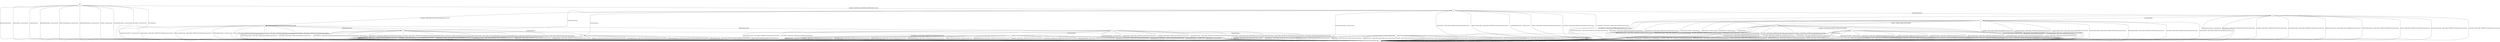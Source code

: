 digraph "" {
	graph [configurations="0.9.7-TLS10|0.9.7e-TLS10"];
	node [label="\N"];
	__start0	[feature=True,
		label="",
		shape=none];
	b	[feature=True];
	__start0 -> b	[key=0];
	c	[feature="0.9.7-TLS10|0.9.7e-TLS10"];
	b -> c	[key=0,
		feature="0.9.7-TLS10|0.9.7e-TLS10",
		label="AlertWarningCloseNotify / -"];
	b -> c	[key=1,
		feature="0.9.7-TLS10|0.9.7e-TLS10",
		label="ApplicationData / ConnectionClosed"];
	b -> c	[key=2,
		feature="0.9.7-TLS10|0.9.7e-TLS10",
		label="ChangeCipherSpec / -"];
	b -> c	[key=3,
		feature="0.9.7-TLS10|0.9.7e-TLS10",
		label="DHClientKeyExchange / ConnectionClosed"];
	b -> c	[key=4,
		feature="0.9.7-TLS10|0.9.7e-TLS10",
		label="DHEServerKeyExchange / ConnectionClosed"];
	b -> c	[key=5,
		feature="0.9.7-TLS10|0.9.7e-TLS10",
		label="ECDHClientKeyExchange / ConnectionClosed"];
	b -> c	[key=6,
		feature="0.9.7-TLS10|0.9.7e-TLS10",
		label="Finished / ConnectionClosed"];
	b -> c	[key=7,
		feature="0.9.7-TLS10|0.9.7e-TLS10",
		label="RSAClientKeyExchange / ConnectionClosed"];
	b -> c	[key=8,
		feature="0.9.7-TLS10|0.9.7e-TLS10",
		label="ServerHello / ConnectionClosed"];
	b -> c	[key=9,
		feature="0.9.7-TLS10|0.9.7e-TLS10",
		label="ServerHelloDone / -"];
	d	[feature="0.9.7-TLS10|0.9.7e-TLS10"];
	b -> d	[key=0,
		feature="0.9.7-TLS10|0.9.7e-TLS10",
		label="ClientHello / SERVER_HELLO|CERTIFICATE|SERVER_HELLO_DONE"];
	c -> c	[key=0,
		feature="0.9.7-TLS10|0.9.7e-TLS10",
		label="AlertWarningCloseNotify / ConnectionClosed"];
	c -> c	[key=1,
		feature="0.9.7-TLS10|0.9.7e-TLS10",
		label="ApplicationData / ConnectionClosed"];
	c -> c	[key=2,
		feature="0.9.7-TLS10|0.9.7e-TLS10",
		label="ChangeCipherSpec / ConnectionClosed"];
	c -> c	[key=3,
		feature="0.9.7-TLS10|0.9.7e-TLS10",
		label="ClientHello / ConnectionClosed"];
	c -> c	[key=4,
		feature="0.9.7-TLS10|0.9.7e-TLS10",
		label="DHClientKeyExchange / ConnectionClosed"];
	c -> c	[key=5,
		feature="0.9.7-TLS10|0.9.7e-TLS10",
		label="DHEServerKeyExchange / ConnectionClosed"];
	c -> c	[key=6,
		feature="0.9.7-TLS10|0.9.7e-TLS10",
		label="ECDHClientKeyExchange / ConnectionClosed"];
	c -> c	[key=7,
		feature="0.9.7-TLS10|0.9.7e-TLS10",
		label="Finished / ConnectionClosed"];
	c -> c	[key=8,
		feature="0.9.7-TLS10|0.9.7e-TLS10",
		label="RSAClientKeyExchange / ConnectionClosed"];
	c -> c	[key=9,
		feature="0.9.7-TLS10|0.9.7e-TLS10",
		label="ServerHello / ConnectionClosed"];
	c -> c	[key=10,
		feature="0.9.7-TLS10|0.9.7e-TLS10",
		label="ServerHelloDone / ConnectionClosed"];
	d -> c	[key=0,
		feature="0.9.7-TLS10|0.9.7e-TLS10",
		label="AlertWarningCloseNotify / ConnectionClosed"];
	d -> c	[key=1,
		feature="0.9.7-TLS10|0.9.7e-TLS10",
		label="ApplicationData / ALERT_FATAL_UNEXPECTED_MESSAGE|ConnectionClosed"];
	d -> c	[key=2,
		feature="0.9.7-TLS10|0.9.7e-TLS10",
		label="DHEServerKeyExchange / ALERT_FATAL_UNEXPECTED_MESSAGE|ConnectionClosed"];
	d -> c	[key=3,
		feature="0.9.7-TLS10|0.9.7e-TLS10",
		label="ECDHClientKeyExchange / ConnectionClosed"];
	d -> c	[key=4,
		feature="0.9.7-TLS10|0.9.7e-TLS10",
		label="Finished / ALERT_FATAL_UNEXPECTED_MESSAGE|ConnectionClosed"];
	d -> c	[key=5,
		feature="0.9.7-TLS10|0.9.7e-TLS10",
		label="ServerHello / ALERT_FATAL_UNEXPECTED_MESSAGE|ConnectionClosed"];
	d -> c	[key=6,
		feature="0.9.7-TLS10|0.9.7e-TLS10",
		label="ServerHelloDone / ALERT_FATAL_UNEXPECTED_MESSAGE|ConnectionClosed"];
	e	[feature="0.9.7-TLS10|0.9.7e-TLS10"];
	d -> e	[key=0,
		feature="0.9.7-TLS10|0.9.7e-TLS10",
		label="ChangeCipherSpec / -"];
	f	[feature="0.9.7-TLS10|0.9.7e-TLS10"];
	d -> f	[key=0,
		feature="0.9.7-TLS10|0.9.7e-TLS10",
		label="DHClientKeyExchange / -"];
	g	[feature="0.9.7-TLS10|0.9.7e-TLS10"];
	d -> g	[key=0,
		feature="0.9.7-TLS10|0.9.7e-TLS10",
		label="RSAClientKeyExchange / -"];
	h	[feature="0.9.7-TLS10|0.9.7e-TLS10"];
	d -> h	[key=0,
		feature="0.9.7-TLS10|0.9.7e-TLS10",
		label="ClientHello / SERVER_HELLO|CERTIFICATE|SERVER_HELLO_DONE"];
	e -> c	[key=0,
		feature="0.9.7-TLS10|0.9.7e-TLS10",
		label="AlertWarningCloseNotify / ALERT_FATAL_DECRYPTION_FAILED_RESERVED|ConnectionClosed"];
	e -> c	[key=1,
		feature="0.9.7-TLS10|0.9.7e-TLS10",
		label="ApplicationData / ALERT_FATAL_DECRYPTION_FAILED_RESERVED|ConnectionClosed"];
	e -> c	[key=2,
		feature="0.9.7-TLS10|0.9.7e-TLS10",
		label="ChangeCipherSpec / ALERT_FATAL_DECRYPTION_FAILED_RESERVED|ConnectionClosed"];
	e -> c	[key=3,
		feature="0.9.7-TLS10|0.9.7e-TLS10",
		label="ClientHello / ALERT_FATAL_DECRYPTION_FAILED_RESERVED|ConnectionClosed"];
	e -> c	[key=4,
		feature="0.9.7-TLS10|0.9.7e-TLS10",
		label="DHClientKeyExchange / ALERT_FATAL_DECRYPTION_FAILED_RESERVED|ConnectionClosed"];
	e -> c	[key=5,
		feature="0.9.7-TLS10|0.9.7e-TLS10",
		label="DHEServerKeyExchange / ALERT_FATAL_DECRYPTION_FAILED_RESERVED|ConnectionClosed"];
	e -> c	[key=6,
		feature="0.9.7-TLS10|0.9.7e-TLS10",
		label="ECDHClientKeyExchange / ALERT_FATAL_DECRYPTION_FAILED_RESERVED|ConnectionClosed"];
	e -> c	[key=7,
		feature="0.9.7-TLS10|0.9.7e-TLS10",
		label="Finished / ALERT_FATAL_BAD_RECORD_MAC|ConnectionClosed"];
	e -> c	[key=8,
		feature="0.9.7-TLS10|0.9.7e-TLS10",
		label="RSAClientKeyExchange / ALERT_FATAL_DECRYPTION_FAILED_RESERVED|ConnectionClosed"];
	e -> c	[key=9,
		feature="0.9.7-TLS10|0.9.7e-TLS10",
		label="ServerHello / ALERT_FATAL_DECRYPTION_FAILED_RESERVED|ConnectionClosed"];
	e -> c	[key=10,
		feature="0.9.7-TLS10|0.9.7e-TLS10",
		label="ServerHelloDone / ALERT_FATAL_DECRYPTION_FAILED_RESERVED|ConnectionClosed"];
	f -> c	[key=0,
		feature="0.9.7-TLS10|0.9.7e-TLS10",
		label="AlertWarningCloseNotify / ConnectionClosed"];
	f -> c	[key=1,
		feature="0.9.7-TLS10|0.9.7e-TLS10",
		label="ApplicationData / ALERT_FATAL_UNEXPECTED_MESSAGE|ConnectionClosed"];
	f -> c	[key=2,
		feature="0.9.7-TLS10|0.9.7e-TLS10",
		label="ClientHello / ALERT_FATAL_UNEXPECTED_MESSAGE|ConnectionClosed"];
	f -> c	[key=3,
		feature="0.9.7-TLS10|0.9.7e-TLS10",
		label="DHClientKeyExchange / ALERT_FATAL_UNEXPECTED_MESSAGE|ConnectionClosed"];
	f -> c	[key=4,
		feature="0.9.7-TLS10|0.9.7e-TLS10",
		label="DHEServerKeyExchange / ALERT_FATAL_ILLEGAL_PARAMETER|ConnectionClosed"];
	f -> c	[key=5,
		feature="0.9.7-TLS10|0.9.7e-TLS10",
		label="ECDHClientKeyExchange / ALERT_FATAL_UNEXPECTED_MESSAGE|ConnectionClosed"];
	f -> c	[key=6,
		feature="0.9.7-TLS10|0.9.7e-TLS10",
		label="Finished / ALERT_FATAL_UNEXPECTED_MESSAGE|ConnectionClosed"];
	f -> c	[key=7,
		feature="0.9.7-TLS10|0.9.7e-TLS10",
		label="RSAClientKeyExchange / ALERT_FATAL_UNEXPECTED_MESSAGE|ConnectionClosed"];
	f -> c	[key=8,
		feature="0.9.7-TLS10|0.9.7e-TLS10",
		label="ServerHello / ALERT_FATAL_UNEXPECTED_MESSAGE|ConnectionClosed"];
	f -> c	[key=9,
		feature="0.9.7-TLS10|0.9.7e-TLS10",
		label="ServerHelloDone / ALERT_FATAL_UNEXPECTED_MESSAGE|ConnectionClosed"];
	i	[feature="0.9.7-TLS10|0.9.7e-TLS10"];
	f -> i	[key=0,
		feature="0.9.7-TLS10|0.9.7e-TLS10",
		label="ChangeCipherSpec / -"];
	g -> c	[key=0,
		feature="0.9.7-TLS10|0.9.7e-TLS10",
		label="AlertWarningCloseNotify / ConnectionClosed"];
	g -> c	[key=1,
		feature="0.9.7-TLS10|0.9.7e-TLS10",
		label="ApplicationData / ALERT_FATAL_UNEXPECTED_MESSAGE|ConnectionClosed"];
	g -> c	[key=2,
		feature="0.9.7-TLS10|0.9.7e-TLS10",
		label="ClientHello / ALERT_FATAL_UNEXPECTED_MESSAGE|ConnectionClosed"];
	g -> c	[key=3,
		feature="0.9.7-TLS10|0.9.7e-TLS10",
		label="DHClientKeyExchange / ALERT_FATAL_UNEXPECTED_MESSAGE|ConnectionClosed"];
	g -> c	[key=4,
		feature="0.9.7-TLS10|0.9.7e-TLS10",
		label="DHEServerKeyExchange / ALERT_FATAL_ILLEGAL_PARAMETER|ConnectionClosed"];
	g -> c	[key=5,
		feature="0.9.7-TLS10|0.9.7e-TLS10",
		label="ECDHClientKeyExchange / ALERT_FATAL_UNEXPECTED_MESSAGE|ConnectionClosed"];
	g -> c	[key=6,
		feature="0.9.7-TLS10|0.9.7e-TLS10",
		label="Finished / ALERT_FATAL_UNEXPECTED_MESSAGE|ConnectionClosed"];
	g -> c	[key=7,
		feature="0.9.7-TLS10|0.9.7e-TLS10",
		label="RSAClientKeyExchange / ALERT_FATAL_UNEXPECTED_MESSAGE|ConnectionClosed"];
	g -> c	[key=8,
		feature="0.9.7-TLS10|0.9.7e-TLS10",
		label="ServerHello / ALERT_FATAL_UNEXPECTED_MESSAGE|ConnectionClosed"];
	g -> c	[key=9,
		feature="0.9.7-TLS10|0.9.7e-TLS10",
		label="ServerHelloDone / ALERT_FATAL_UNEXPECTED_MESSAGE|ConnectionClosed"];
	j	[feature="0.9.7-TLS10|0.9.7e-TLS10"];
	g -> j	[key=0,
		feature="0.9.7-TLS10|0.9.7e-TLS10",
		label="ChangeCipherSpec / -"];
	h -> c	[key=0,
		feature="0.9.7-TLS10|0.9.7e-TLS10",
		label="AlertWarningCloseNotify / ConnectionClosed"];
	h -> c	[key=1,
		feature="0.9.7-TLS10|0.9.7e-TLS10",
		label="ApplicationData / ALERT_FATAL_UNEXPECTED_MESSAGE|ConnectionClosed"];
	h -> c	[key=2,
		feature="0.9.7-TLS10|0.9.7e-TLS10",
		label="DHEServerKeyExchange / ALERT_FATAL_UNEXPECTED_MESSAGE|ConnectionClosed"];
	h -> c	[key=3,
		feature="0.9.7-TLS10|0.9.7e-TLS10",
		label="ECDHClientKeyExchange / ConnectionClosed"];
	h -> c	[key=4,
		feature="0.9.7-TLS10|0.9.7e-TLS10",
		label="Finished / ALERT_FATAL_UNEXPECTED_MESSAGE|ConnectionClosed"];
	h -> c	[key=5,
		feature="0.9.7-TLS10|0.9.7e-TLS10",
		label="ServerHello / ALERT_FATAL_UNEXPECTED_MESSAGE|ConnectionClosed"];
	h -> c	[key=6,
		feature="0.9.7-TLS10|0.9.7e-TLS10",
		label="ServerHelloDone / ALERT_FATAL_UNEXPECTED_MESSAGE|ConnectionClosed"];
	h -> e	[key=0,
		feature="0.9.7-TLS10|0.9.7e-TLS10",
		label="ChangeCipherSpec / -"];
	h -> f	[key=0,
		feature="0.9.7-TLS10|0.9.7e-TLS10",
		label="DHClientKeyExchange / -"];
	h -> h	[key=0,
		feature="0.9.7-TLS10|0.9.7e-TLS10",
		label="ClientHello / SERVER_HELLO|CERTIFICATE|SERVER_HELLO_DONE"];
	n	[feature="0.9.7-TLS10|0.9.7e-TLS10"];
	h -> n	[key=0,
		feature="0.9.7-TLS10|0.9.7e-TLS10",
		label="RSAClientKeyExchange / -"];
	i -> c	[key=0,
		feature="0.9.7-TLS10|0.9.7e-TLS10",
		label="AlertWarningCloseNotify / ALERT_FATAL_BAD_RECORD_MAC|ConnectionClosed"];
	i -> c	[key=1,
		feature="0.9.7-TLS10|0.9.7e-TLS10",
		label="ApplicationData / ALERT_FATAL_BAD_RECORD_MAC|ConnectionClosed"];
	i -> c	[key=2,
		feature="0.9.7-TLS10|0.9.7e-TLS10",
		label="ChangeCipherSpec / ALERT_FATAL_BAD_RECORD_MAC|ConnectionClosed"];
	i -> c	[key=3,
		feature="0.9.7-TLS10|0.9.7e-TLS10",
		label="ClientHello / ALERT_FATAL_BAD_RECORD_MAC|ConnectionClosed"];
	i -> c	[key=4,
		feature="0.9.7-TLS10|0.9.7e-TLS10",
		label="DHClientKeyExchange / ALERT_FATAL_BAD_RECORD_MAC|ConnectionClosed"];
	i -> c	[key=5,
		feature="0.9.7-TLS10|0.9.7e-TLS10",
		label="DHEServerKeyExchange / ALERT_FATAL_BAD_RECORD_MAC|ConnectionClosed"];
	i -> c	[key=6,
		feature="0.9.7-TLS10|0.9.7e-TLS10",
		label="ECDHClientKeyExchange / ALERT_FATAL_BAD_RECORD_MAC|ConnectionClosed"];
	i -> c	[key=7,
		feature="0.9.7-TLS10|0.9.7e-TLS10",
		label="Finished / ALERT_FATAL_BAD_RECORD_MAC|ConnectionClosed"];
	i -> c	[key=8,
		feature="0.9.7-TLS10|0.9.7e-TLS10",
		label="RSAClientKeyExchange / ALERT_FATAL_BAD_RECORD_MAC|ConnectionClosed"];
	i -> c	[key=9,
		feature="0.9.7-TLS10|0.9.7e-TLS10",
		label="ServerHello / ALERT_FATAL_BAD_RECORD_MAC|ConnectionClosed"];
	i -> c	[key=10,
		feature="0.9.7-TLS10|0.9.7e-TLS10",
		label="ServerHelloDone / ALERT_FATAL_BAD_RECORD_MAC|ConnectionClosed"];
	j -> c	[key=0,
		feature="0.9.7-TLS10|0.9.7e-TLS10",
		label="ClientHello / ALERT_FATAL_UNEXPECTED_MESSAGE|ConnectionClosed"];
	j -> c	[key=1,
		feature="0.9.7-TLS10|0.9.7e-TLS10",
		label="DHClientKeyExchange / ALERT_FATAL_UNEXPECTED_MESSAGE|ConnectionClosed"];
	j -> c	[key=2,
		feature="0.9.7-TLS10|0.9.7e-TLS10",
		label="DHEServerKeyExchange / ALERT_FATAL_ILLEGAL_PARAMETER|ConnectionClosed"];
	j -> c	[key=3,
		feature="0.9.7-TLS10|0.9.7e-TLS10",
		label="ECDHClientKeyExchange / ALERT_FATAL_UNEXPECTED_MESSAGE|ConnectionClosed"];
	j -> c	[key=4,
		feature="0.9.7-TLS10|0.9.7e-TLS10",
		label="RSAClientKeyExchange / ALERT_FATAL_UNEXPECTED_MESSAGE|ConnectionClosed"];
	j -> c	[key=5,
		feature="0.9.7-TLS10|0.9.7e-TLS10",
		label="ServerHello / ALERT_FATAL_UNEXPECTED_MESSAGE|ConnectionClosed"];
	j -> c	[key=6,
		feature="0.9.7-TLS10|0.9.7e-TLS10",
		label="ServerHelloDone / ALERT_FATAL_UNEXPECTED_MESSAGE|ConnectionClosed"];
	j -> c	[key=7,
		feature="0.9.7e-TLS10",
		label="AlertWarningCloseNotify / ALERT_FATAL_UNEXPECTED_MESSAGE|ConnectionClosed"];
	j -> c	[key=8,
		feature="0.9.7e-TLS10",
		label="ApplicationData / ALERT_FATAL_UNEXPECTED_MESSAGE|ConnectionClosed"];
	j -> c	[key=9,
		feature="0.9.7e-TLS10",
		label="ChangeCipherSpec / ALERT_FATAL_UNEXPECTED_MESSAGE|ConnectionClosed"];
	j -> c	[key=10,
		feature="0.9.7-TLS10",
		label="AlertWarningCloseNotify / ConnectionClosed"];
	j -> c	[key=11,
		feature="0.9.7-TLS10",
		label="ApplicationData / ConnectionClosed"];
	j -> c	[key=12,
		feature="0.9.7-TLS10",
		label="ChangeCipherSpec / ConnectionClosed"];
	k	[feature="0.9.7-TLS10|0.9.7e-TLS10"];
	j -> k	[key=0,
		feature="0.9.7-TLS10|0.9.7e-TLS10",
		label="Finished / CHANGE_CIPHER_SPEC|FINISHED"];
	k -> c	[key=0,
		feature="0.9.7-TLS10|0.9.7e-TLS10",
		label="AlertWarningCloseNotify / ConnectionClosed"];
	k -> c	[key=1,
		feature="0.9.7-TLS10|0.9.7e-TLS10",
		label="ApplicationData / APPLICATION|ConnectionClosed"];
	k -> c	[key=2,
		feature="0.9.7-TLS10|0.9.7e-TLS10",
		label="DHClientKeyExchange / ALERT_FATAL_UNEXPECTED_MESSAGE|ConnectionClosed"];
	k -> c	[key=3,
		feature="0.9.7-TLS10|0.9.7e-TLS10",
		label="DHEServerKeyExchange / ALERT_FATAL_UNEXPECTED_MESSAGE|ConnectionClosed"];
	k -> c	[key=4,
		feature="0.9.7-TLS10|0.9.7e-TLS10",
		label="ECDHClientKeyExchange / ALERT_FATAL_UNEXPECTED_MESSAGE|ConnectionClosed"];
	k -> c	[key=5,
		feature="0.9.7-TLS10|0.9.7e-TLS10",
		label="Finished / ALERT_FATAL_UNEXPECTED_MESSAGE|ConnectionClosed"];
	k -> c	[key=6,
		feature="0.9.7-TLS10|0.9.7e-TLS10",
		label="RSAClientKeyExchange / ALERT_FATAL_UNEXPECTED_MESSAGE|ConnectionClosed"];
	k -> c	[key=7,
		feature="0.9.7-TLS10|0.9.7e-TLS10",
		label="ServerHello / ALERT_FATAL_UNEXPECTED_MESSAGE|ConnectionClosed"];
	k -> c	[key=8,
		feature="0.9.7-TLS10|0.9.7e-TLS10",
		label="ServerHelloDone / ALERT_FATAL_UNEXPECTED_MESSAGE|ConnectionClosed"];
	k -> i	[key=0,
		feature="0.9.7-TLS10|0.9.7e-TLS10",
		label="ChangeCipherSpec / -"];
	l	[feature="0.9.7-TLS10|0.9.7e-TLS10"];
	k -> l	[key=0,
		feature="0.9.7-TLS10|0.9.7e-TLS10",
		label="ClientHello / SERVER_HELLO|CHANGE_CIPHER_SPEC|FINISHED"];
	l -> c	[key=0,
		feature="0.9.7-TLS10|0.9.7e-TLS10",
		label="AlertWarningCloseNotify / ConnectionClosed"];
	l -> c	[key=1,
		feature="0.9.7-TLS10|0.9.7e-TLS10",
		label="ApplicationData / ALERT_FATAL_UNEXPECTED_MESSAGE|ConnectionClosed"];
	l -> c	[key=2,
		feature="0.9.7-TLS10|0.9.7e-TLS10",
		label="ClientHello / ALERT_FATAL_UNEXPECTED_MESSAGE|ConnectionClosed"];
	l -> c	[key=3,
		feature="0.9.7-TLS10|0.9.7e-TLS10",
		label="DHClientKeyExchange / ALERT_FATAL_UNEXPECTED_MESSAGE|ConnectionClosed"];
	l -> c	[key=4,
		feature="0.9.7-TLS10|0.9.7e-TLS10",
		label="DHEServerKeyExchange / ALERT_FATAL_UNEXPECTED_MESSAGE|ConnectionClosed"];
	l -> c	[key=5,
		feature="0.9.7-TLS10|0.9.7e-TLS10",
		label="ECDHClientKeyExchange / ALERT_FATAL_UNEXPECTED_MESSAGE|ConnectionClosed"];
	l -> c	[key=6,
		feature="0.9.7-TLS10|0.9.7e-TLS10",
		label="Finished / ALERT_FATAL_UNEXPECTED_MESSAGE|ConnectionClosed"];
	l -> c	[key=7,
		feature="0.9.7-TLS10|0.9.7e-TLS10",
		label="RSAClientKeyExchange / ALERT_FATAL_UNEXPECTED_MESSAGE|ConnectionClosed"];
	l -> c	[key=8,
		feature="0.9.7-TLS10|0.9.7e-TLS10",
		label="ServerHello / ALERT_FATAL_UNEXPECTED_MESSAGE|ConnectionClosed"];
	l -> c	[key=9,
		feature="0.9.7-TLS10|0.9.7e-TLS10",
		label="ServerHelloDone / ALERT_FATAL_UNEXPECTED_MESSAGE|ConnectionClosed"];
	m	[feature="0.9.7-TLS10|0.9.7e-TLS10"];
	l -> m	[key=0,
		feature="0.9.7-TLS10|0.9.7e-TLS10",
		label="ChangeCipherSpec / -"];
	m -> c	[key=0,
		feature="0.9.7-TLS10|0.9.7e-TLS10",
		label="ClientHello / ALERT_FATAL_UNEXPECTED_MESSAGE|ConnectionClosed"];
	m -> c	[key=1,
		feature="0.9.7-TLS10|0.9.7e-TLS10",
		label="DHClientKeyExchange / ALERT_FATAL_UNEXPECTED_MESSAGE|ConnectionClosed"];
	m -> c	[key=2,
		feature="0.9.7-TLS10|0.9.7e-TLS10",
		label="DHEServerKeyExchange / ALERT_FATAL_UNEXPECTED_MESSAGE|ConnectionClosed"];
	m -> c	[key=3,
		feature="0.9.7-TLS10|0.9.7e-TLS10",
		label="ECDHClientKeyExchange / ALERT_FATAL_UNEXPECTED_MESSAGE|ConnectionClosed"];
	m -> c	[key=4,
		feature="0.9.7-TLS10|0.9.7e-TLS10",
		label="Finished / ALERT_FATAL_DECRYPT_ERROR|ConnectionClosed"];
	m -> c	[key=5,
		feature="0.9.7-TLS10|0.9.7e-TLS10",
		label="RSAClientKeyExchange / ALERT_FATAL_UNEXPECTED_MESSAGE|ConnectionClosed"];
	m -> c	[key=6,
		feature="0.9.7-TLS10|0.9.7e-TLS10",
		label="ServerHello / ALERT_FATAL_UNEXPECTED_MESSAGE|ConnectionClosed"];
	m -> c	[key=7,
		feature="0.9.7-TLS10|0.9.7e-TLS10",
		label="ServerHelloDone / ALERT_FATAL_UNEXPECTED_MESSAGE|ConnectionClosed"];
	m -> c	[key=8,
		feature="0.9.7e-TLS10",
		label="AlertWarningCloseNotify / ALERT_FATAL_UNEXPECTED_MESSAGE|ConnectionClosed"];
	m -> c	[key=9,
		feature="0.9.7e-TLS10",
		label="ApplicationData / ALERT_FATAL_UNEXPECTED_MESSAGE|ConnectionClosed"];
	m -> c	[key=10,
		feature="0.9.7e-TLS10",
		label="ChangeCipherSpec / ALERT_FATAL_UNEXPECTED_MESSAGE|ConnectionClosed"];
	m -> c	[key=11,
		feature="0.9.7-TLS10",
		label="AlertWarningCloseNotify / ConnectionClosed"];
	m -> c	[key=12,
		feature="0.9.7-TLS10",
		label="ApplicationData / ConnectionClosed"];
	m -> c	[key=13,
		feature="0.9.7-TLS10",
		label="ChangeCipherSpec / ConnectionClosed"];
	n -> c	[key=0,
		feature="0.9.7-TLS10|0.9.7e-TLS10",
		label="AlertWarningCloseNotify / ConnectionClosed"];
	n -> c	[key=1,
		feature="0.9.7-TLS10|0.9.7e-TLS10",
		label="ApplicationData / ALERT_FATAL_UNEXPECTED_MESSAGE|ConnectionClosed"];
	n -> c	[key=2,
		feature="0.9.7-TLS10|0.9.7e-TLS10",
		label="ClientHello / ALERT_FATAL_UNEXPECTED_MESSAGE|ConnectionClosed"];
	n -> c	[key=3,
		feature="0.9.7-TLS10|0.9.7e-TLS10",
		label="DHClientKeyExchange / ALERT_FATAL_UNEXPECTED_MESSAGE|ConnectionClosed"];
	n -> c	[key=4,
		feature="0.9.7-TLS10|0.9.7e-TLS10",
		label="DHEServerKeyExchange / ALERT_FATAL_ILLEGAL_PARAMETER|ConnectionClosed"];
	n -> c	[key=5,
		feature="0.9.7-TLS10|0.9.7e-TLS10",
		label="ECDHClientKeyExchange / ALERT_FATAL_UNEXPECTED_MESSAGE|ConnectionClosed"];
	n -> c	[key=6,
		feature="0.9.7-TLS10|0.9.7e-TLS10",
		label="Finished / ALERT_FATAL_UNEXPECTED_MESSAGE|ConnectionClosed"];
	n -> c	[key=7,
		feature="0.9.7-TLS10|0.9.7e-TLS10",
		label="RSAClientKeyExchange / ALERT_FATAL_UNEXPECTED_MESSAGE|ConnectionClosed"];
	n -> c	[key=8,
		feature="0.9.7-TLS10|0.9.7e-TLS10",
		label="ServerHello / ALERT_FATAL_UNEXPECTED_MESSAGE|ConnectionClosed"];
	n -> c	[key=9,
		feature="0.9.7-TLS10|0.9.7e-TLS10",
		label="ServerHelloDone / ALERT_FATAL_UNEXPECTED_MESSAGE|ConnectionClosed"];
	o	[feature="0.9.7-TLS10|0.9.7e-TLS10"];
	n -> o	[key=0,
		feature="0.9.7-TLS10|0.9.7e-TLS10",
		label="ChangeCipherSpec / -"];
	o -> c	[key=0,
		feature="0.9.7-TLS10|0.9.7e-TLS10",
		label="ClientHello / ALERT_FATAL_UNEXPECTED_MESSAGE|ConnectionClosed"];
	o -> c	[key=1,
		feature="0.9.7-TLS10|0.9.7e-TLS10",
		label="DHClientKeyExchange / ALERT_FATAL_UNEXPECTED_MESSAGE|ConnectionClosed"];
	o -> c	[key=2,
		feature="0.9.7-TLS10|0.9.7e-TLS10",
		label="DHEServerKeyExchange / ALERT_FATAL_ILLEGAL_PARAMETER|ConnectionClosed"];
	o -> c	[key=3,
		feature="0.9.7-TLS10|0.9.7e-TLS10",
		label="ECDHClientKeyExchange / ALERT_FATAL_UNEXPECTED_MESSAGE|ConnectionClosed"];
	o -> c	[key=4,
		feature="0.9.7-TLS10|0.9.7e-TLS10",
		label="Finished / ALERT_FATAL_DECRYPT_ERROR|ConnectionClosed"];
	o -> c	[key=5,
		feature="0.9.7-TLS10|0.9.7e-TLS10",
		label="RSAClientKeyExchange / ALERT_FATAL_UNEXPECTED_MESSAGE|ConnectionClosed"];
	o -> c	[key=6,
		feature="0.9.7-TLS10|0.9.7e-TLS10",
		label="ServerHello / ALERT_FATAL_UNEXPECTED_MESSAGE|ConnectionClosed"];
	o -> c	[key=7,
		feature="0.9.7-TLS10|0.9.7e-TLS10",
		label="ServerHelloDone / ALERT_FATAL_UNEXPECTED_MESSAGE|ConnectionClosed"];
	o -> c	[key=8,
		feature="0.9.7e-TLS10",
		label="AlertWarningCloseNotify / ALERT_FATAL_UNEXPECTED_MESSAGE|ConnectionClosed"];
	o -> c	[key=9,
		feature="0.9.7e-TLS10",
		label="ApplicationData / ALERT_FATAL_UNEXPECTED_MESSAGE|ConnectionClosed"];
	o -> c	[key=10,
		feature="0.9.7e-TLS10",
		label="ChangeCipherSpec / ALERT_FATAL_UNEXPECTED_MESSAGE|ConnectionClosed"];
	o -> c	[key=11,
		feature="0.9.7-TLS10",
		label="AlertWarningCloseNotify / ConnectionClosed"];
	o -> c	[key=12,
		feature="0.9.7-TLS10",
		label="ApplicationData / ConnectionClosed"];
	o -> c	[key=13,
		feature="0.9.7-TLS10",
		label="ChangeCipherSpec / ConnectionClosed"];
}
